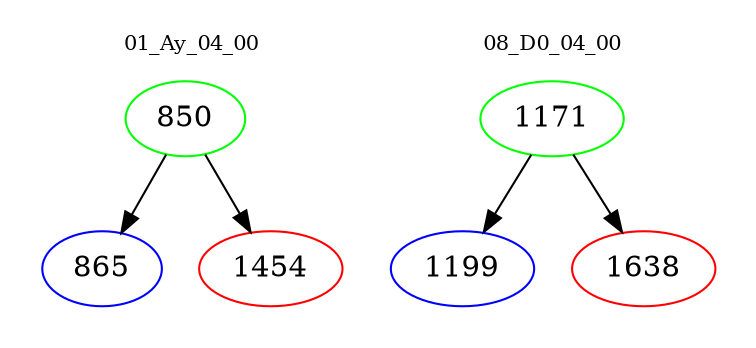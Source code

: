 digraph{
subgraph cluster_0 {
color = white
label = "01_Ay_04_00";
fontsize=10;
T0_850 [label="850", color="green"]
T0_850 -> T0_865 [color="black"]
T0_865 [label="865", color="blue"]
T0_850 -> T0_1454 [color="black"]
T0_1454 [label="1454", color="red"]
}
subgraph cluster_1 {
color = white
label = "08_D0_04_00";
fontsize=10;
T1_1171 [label="1171", color="green"]
T1_1171 -> T1_1199 [color="black"]
T1_1199 [label="1199", color="blue"]
T1_1171 -> T1_1638 [color="black"]
T1_1638 [label="1638", color="red"]
}
}

